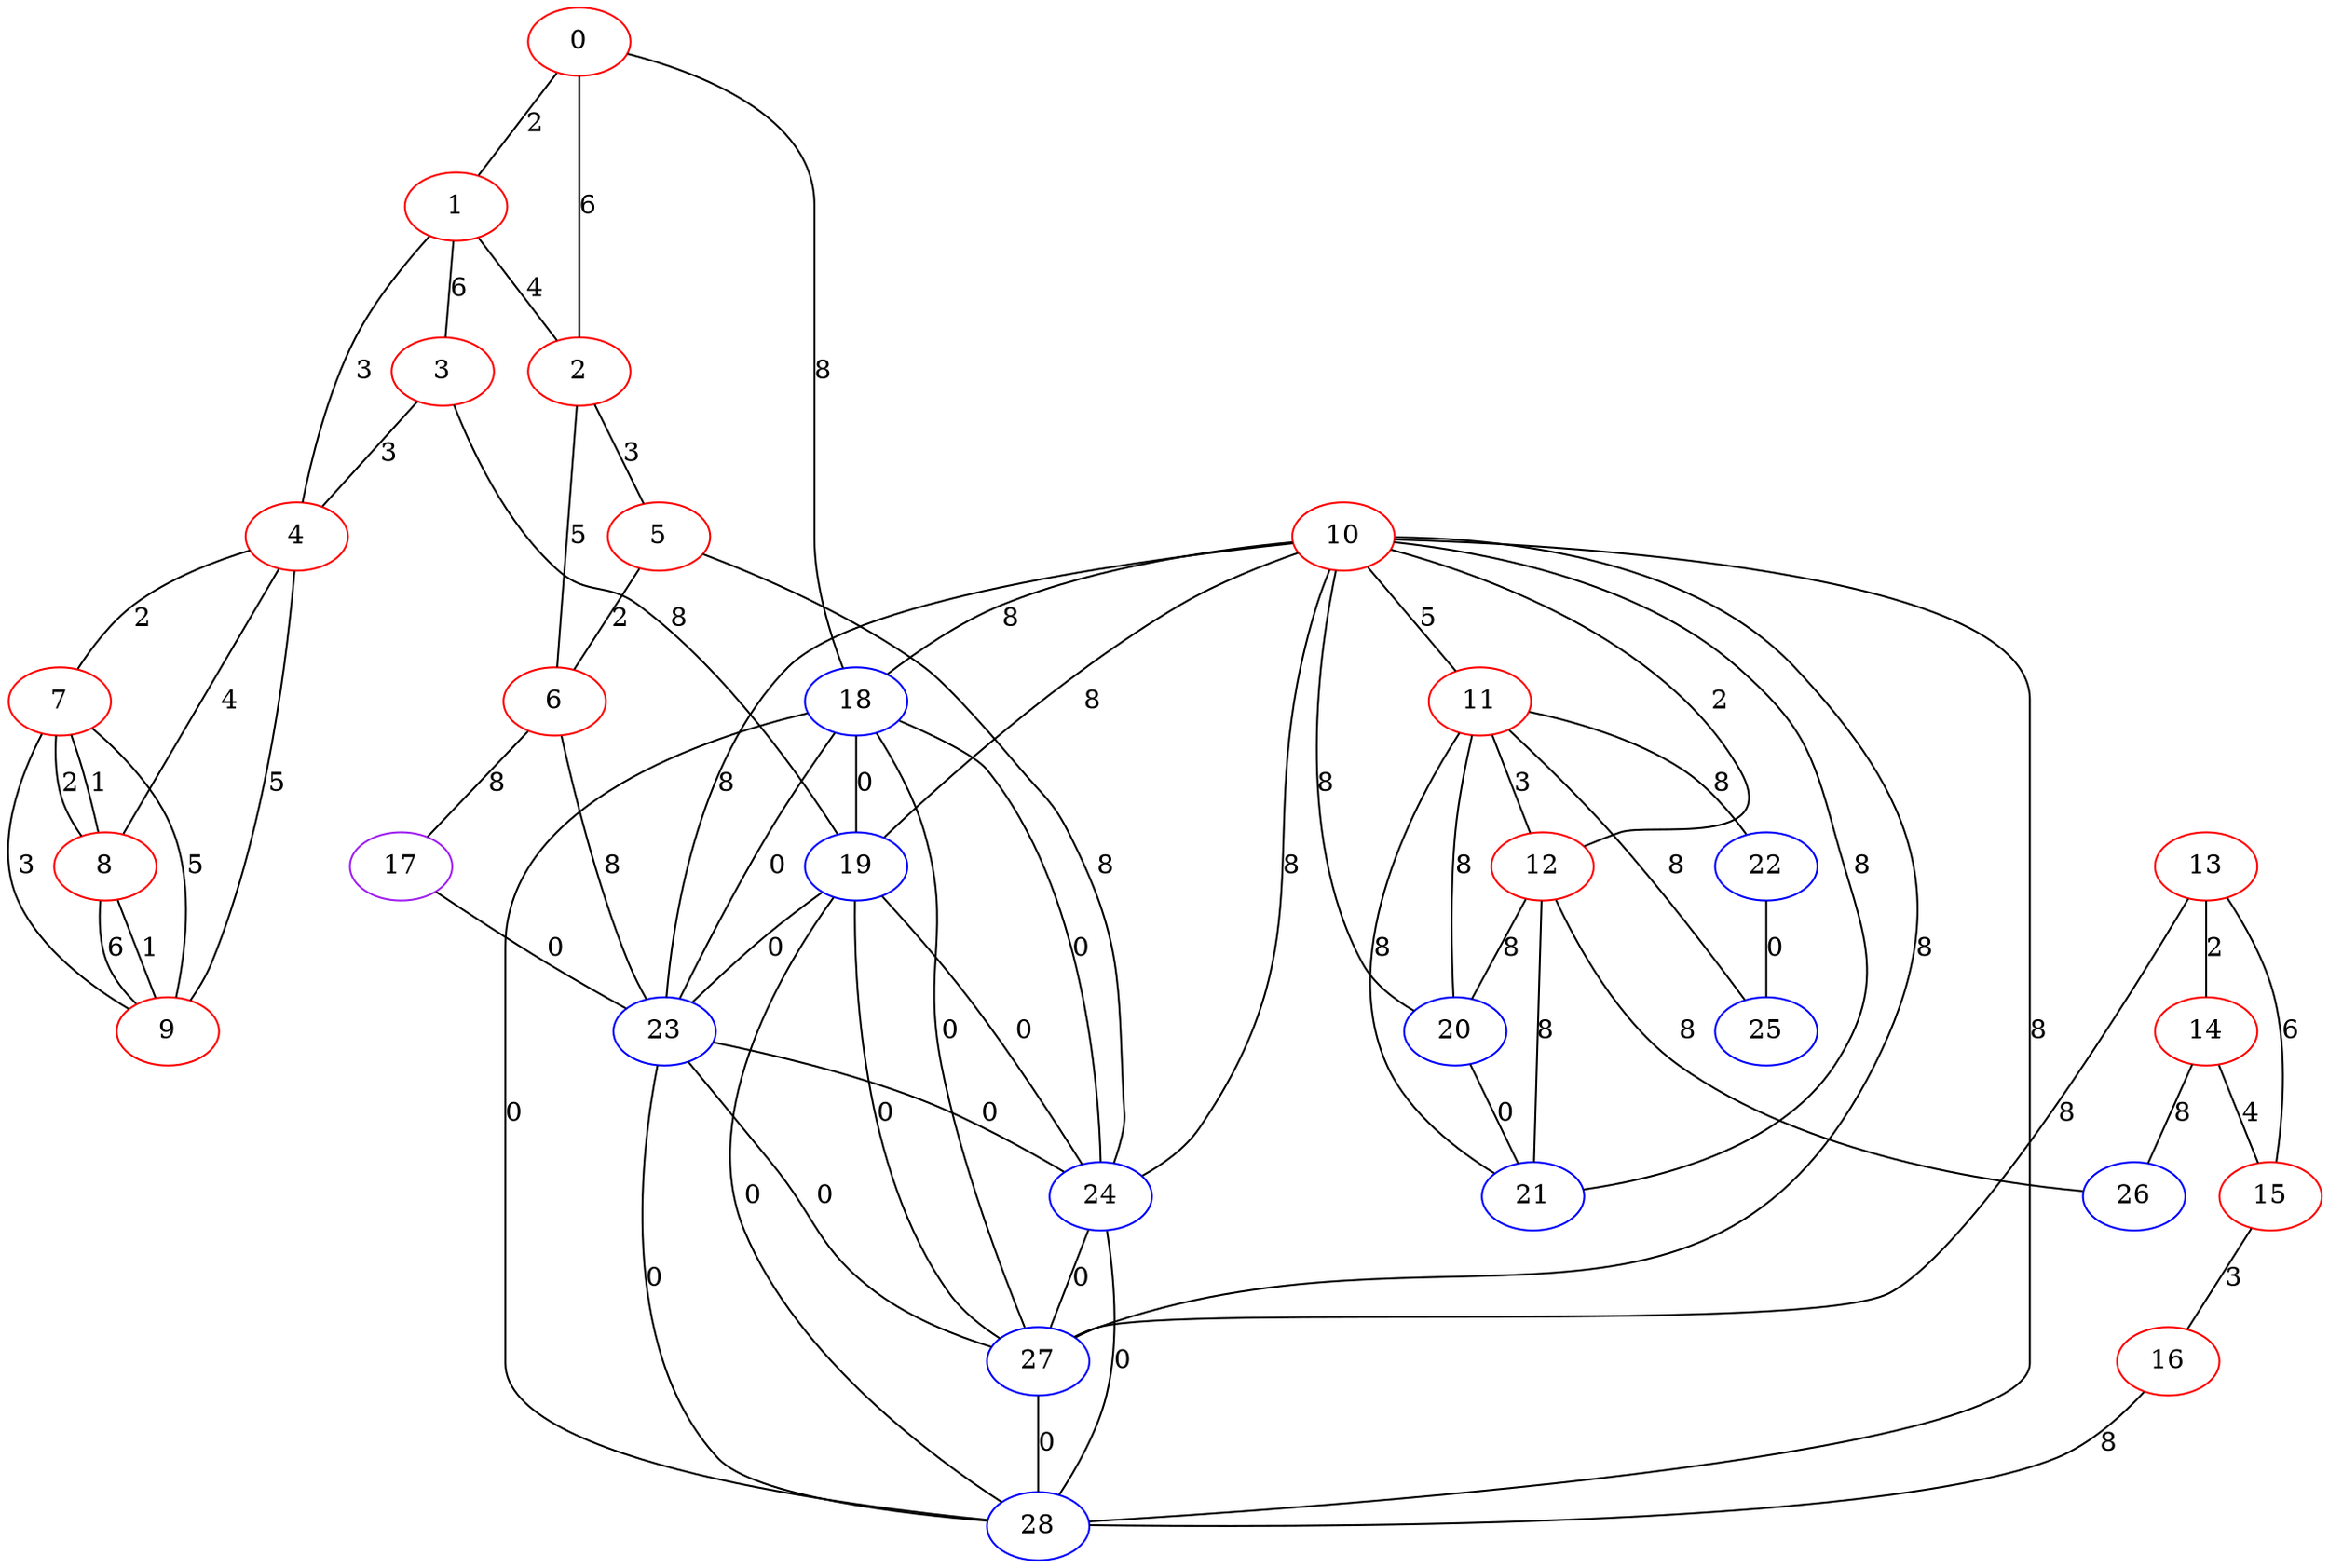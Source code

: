graph "" {
0 [color=red, weight=1];
1 [color=red, weight=1];
2 [color=red, weight=1];
3 [color=red, weight=1];
4 [color=red, weight=1];
5 [color=red, weight=1];
6 [color=red, weight=1];
7 [color=red, weight=1];
8 [color=red, weight=1];
9 [color=red, weight=1];
10 [color=red, weight=1];
11 [color=red, weight=1];
12 [color=red, weight=1];
13 [color=red, weight=1];
14 [color=red, weight=1];
15 [color=red, weight=1];
16 [color=red, weight=1];
17 [color=purple, weight=4];
18 [color=blue, weight=3];
19 [color=blue, weight=3];
20 [color=blue, weight=3];
21 [color=blue, weight=3];
22 [color=blue, weight=3];
23 [color=blue, weight=3];
24 [color=blue, weight=3];
25 [color=blue, weight=3];
26 [color=blue, weight=3];
27 [color=blue, weight=3];
28 [color=blue, weight=3];
0 -- 1  [key=0, label=2];
0 -- 2  [key=0, label=6];
0 -- 18  [key=0, label=8];
1 -- 2  [key=0, label=4];
1 -- 3  [key=0, label=6];
1 -- 4  [key=0, label=3];
2 -- 5  [key=0, label=3];
2 -- 6  [key=0, label=5];
3 -- 19  [key=0, label=8];
3 -- 4  [key=0, label=3];
4 -- 8  [key=0, label=4];
4 -- 9  [key=0, label=5];
4 -- 7  [key=0, label=2];
5 -- 24  [key=0, label=8];
5 -- 6  [key=0, label=2];
6 -- 17  [key=0, label=8];
6 -- 23  [key=0, label=8];
7 -- 8  [key=0, label=1];
7 -- 8  [key=1, label=2];
7 -- 9  [key=0, label=5];
7 -- 9  [key=1, label=3];
8 -- 9  [key=0, label=6];
8 -- 9  [key=1, label=1];
10 -- 11  [key=0, label=5];
10 -- 12  [key=0, label=2];
10 -- 18  [key=0, label=8];
10 -- 19  [key=0, label=8];
10 -- 20  [key=0, label=8];
10 -- 21  [key=0, label=8];
10 -- 23  [key=0, label=8];
10 -- 24  [key=0, label=8];
10 -- 27  [key=0, label=8];
10 -- 28  [key=0, label=8];
11 -- 12  [key=0, label=3];
11 -- 20  [key=0, label=8];
11 -- 21  [key=0, label=8];
11 -- 22  [key=0, label=8];
11 -- 25  [key=0, label=8];
12 -- 20  [key=0, label=8];
12 -- 26  [key=0, label=8];
12 -- 21  [key=0, label=8];
13 -- 27  [key=0, label=8];
13 -- 14  [key=0, label=2];
13 -- 15  [key=0, label=6];
14 -- 26  [key=0, label=8];
14 -- 15  [key=0, label=4];
15 -- 16  [key=0, label=3];
16 -- 28  [key=0, label=8];
17 -- 23  [key=0, label=0];
18 -- 19  [key=0, label=0];
18 -- 23  [key=0, label=0];
18 -- 24  [key=0, label=0];
18 -- 27  [key=0, label=0];
18 -- 28  [key=0, label=0];
19 -- 23  [key=0, label=0];
19 -- 24  [key=0, label=0];
19 -- 27  [key=0, label=0];
19 -- 28  [key=0, label=0];
20 -- 21  [key=0, label=0];
22 -- 25  [key=0, label=0];
23 -- 24  [key=0, label=0];
23 -- 27  [key=0, label=0];
23 -- 28  [key=0, label=0];
24 -- 27  [key=0, label=0];
24 -- 28  [key=0, label=0];
27 -- 28  [key=0, label=0];
}
